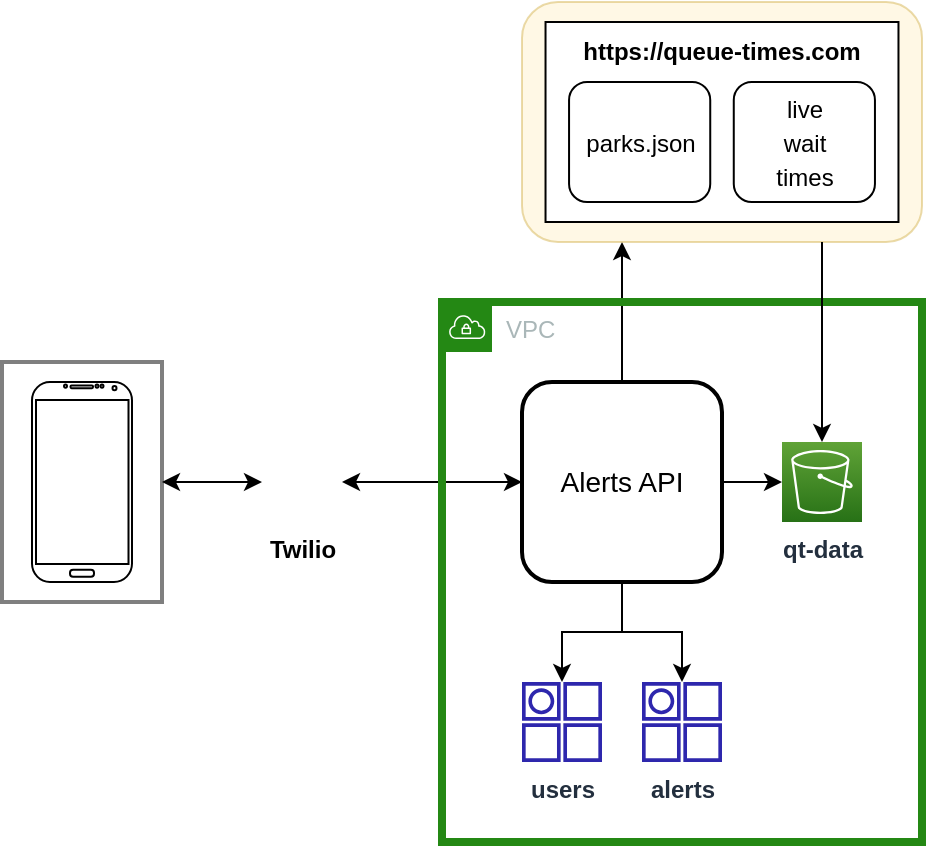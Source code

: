 <mxfile version="17.4.0" type="device"><diagram id="RZxaM3By9RswEtbhgrHv" name="Page-1"><mxGraphModel dx="1360" dy="802" grid="1" gridSize="10" guides="1" tooltips="1" connect="1" arrows="1" fold="1" page="1" pageScale="1" pageWidth="850" pageHeight="1100" math="0" shadow="0"><root><mxCell id="0"/><mxCell id="1" parent="0"/><mxCell id="Vo7EgOyqVpyMQVg8wv-_-6" value="" style="group" vertex="1" connectable="0" parent="1"><mxGeometry x="100" y="220" width="80" height="120" as="geometry"/></mxCell><mxCell id="Vo7EgOyqVpyMQVg8wv-_-5" value="" style="rounded=0;whiteSpace=wrap;html=1;strokeColor=#000000;fillColor=#FFFFFF;strokeWidth=2;opacity=50;" vertex="1" parent="Vo7EgOyqVpyMQVg8wv-_-6"><mxGeometry width="80" height="120" as="geometry"/></mxCell><mxCell id="Vo7EgOyqVpyMQVg8wv-_-2" value="" style="verticalLabelPosition=bottom;verticalAlign=top;html=1;shadow=0;dashed=0;strokeWidth=1;shape=mxgraph.android.phone2;strokeColor=#000000;fillColor=#FFFFFF;" vertex="1" parent="Vo7EgOyqVpyMQVg8wv-_-6"><mxGeometry x="15" y="10" width="50" height="100" as="geometry"/></mxCell><mxCell id="Vo7EgOyqVpyMQVg8wv-_-24" style="edgeStyle=orthogonalEdgeStyle;rounded=0;orthogonalLoop=1;jettySize=auto;html=1;exitX=1;exitY=0.5;exitDx=0;exitDy=0;entryX=0;entryY=0.5;entryDx=0;entryDy=0;fontSize=12;startArrow=classic;startFill=1;" edge="1" parent="1" source="Vo7EgOyqVpyMQVg8wv-_-19" target="Vo7EgOyqVpyMQVg8wv-_-8"><mxGeometry relative="1" as="geometry"/></mxCell><mxCell id="Vo7EgOyqVpyMQVg8wv-_-19" value="&lt;b&gt;&lt;font style=&quot;font-size: 12px&quot;&gt;Twilio&lt;/font&gt;&lt;/b&gt;" style="shape=image;html=1;verticalAlign=top;verticalLabelPosition=bottom;labelBackgroundColor=#ffffff;imageAspect=0;aspect=fixed;image=https://cdn2.iconfinder.com/data/icons/css-vol-3/24/twilio-128.png;fontSize=12;strokeColor=#000000;strokeWidth=4;fillColor=#FFFFFF;" vertex="1" parent="1"><mxGeometry x="230" y="260" width="40" height="40" as="geometry"/></mxCell><mxCell id="Vo7EgOyqVpyMQVg8wv-_-20" style="edgeStyle=orthogonalEdgeStyle;rounded=0;orthogonalLoop=1;jettySize=auto;html=1;exitX=1;exitY=0.5;exitDx=0;exitDy=0;entryX=0;entryY=0.5;entryDx=0;entryDy=0;fontSize=12;startArrow=classic;startFill=1;" edge="1" parent="1" source="Vo7EgOyqVpyMQVg8wv-_-5" target="Vo7EgOyqVpyMQVg8wv-_-19"><mxGeometry relative="1" as="geometry"/></mxCell><mxCell id="Vo7EgOyqVpyMQVg8wv-_-58" style="edgeStyle=orthogonalEdgeStyle;rounded=0;orthogonalLoop=1;jettySize=auto;html=1;exitX=0.5;exitY=1;exitDx=0;exitDy=0;fontSize=14;startArrow=none;startFill=0;" edge="1" parent="1" source="Vo7EgOyqVpyMQVg8wv-_-8" target="Vo7EgOyqVpyMQVg8wv-_-11"><mxGeometry relative="1" as="geometry"/></mxCell><mxCell id="Vo7EgOyqVpyMQVg8wv-_-59" style="edgeStyle=orthogonalEdgeStyle;rounded=0;orthogonalLoop=1;jettySize=auto;html=1;exitX=0.5;exitY=1;exitDx=0;exitDy=0;fontSize=14;startArrow=none;startFill=0;" edge="1" parent="1" source="Vo7EgOyqVpyMQVg8wv-_-8" target="Vo7EgOyqVpyMQVg8wv-_-12"><mxGeometry relative="1" as="geometry"/></mxCell><mxCell id="Vo7EgOyqVpyMQVg8wv-_-60" style="edgeStyle=orthogonalEdgeStyle;rounded=0;orthogonalLoop=1;jettySize=auto;html=1;exitX=1;exitY=0.5;exitDx=0;exitDy=0;entryX=0;entryY=0.5;entryDx=0;entryDy=0;entryPerimeter=0;fontSize=14;startArrow=none;startFill=0;" edge="1" parent="1" source="Vo7EgOyqVpyMQVg8wv-_-8" target="Vo7EgOyqVpyMQVg8wv-_-42"><mxGeometry relative="1" as="geometry"/></mxCell><mxCell id="Vo7EgOyqVpyMQVg8wv-_-70" style="edgeStyle=orthogonalEdgeStyle;rounded=0;orthogonalLoop=1;jettySize=auto;html=1;exitX=0.5;exitY=0;exitDx=0;exitDy=0;entryX=0.25;entryY=1;entryDx=0;entryDy=0;fontSize=12;startArrow=none;startFill=0;" edge="1" parent="1" source="Vo7EgOyqVpyMQVg8wv-_-8" target="Vo7EgOyqVpyMQVg8wv-_-66"><mxGeometry relative="1" as="geometry"><Array as="points"><mxPoint x="410" y="190"/><mxPoint x="410" y="190"/></Array></mxGeometry></mxCell><mxCell id="Vo7EgOyqVpyMQVg8wv-_-8" value="&lt;span style=&quot;font-size: 14px&quot;&gt;Alerts API&lt;/span&gt;" style="rounded=1;whiteSpace=wrap;html=1;strokeColor=#000000;strokeWidth=2;fillColor=#FFFFFF;" vertex="1" parent="1"><mxGeometry x="360" y="230" width="100" height="100" as="geometry"/></mxCell><mxCell id="Vo7EgOyqVpyMQVg8wv-_-11" value="&lt;b&gt;&lt;font style=&quot;font-size: 12px&quot;&gt;users&lt;/font&gt;&lt;/b&gt;" style="sketch=0;outlineConnect=0;fontColor=#232F3E;gradientColor=none;fillColor=#2E27AD;strokeColor=none;dashed=0;verticalLabelPosition=bottom;verticalAlign=top;align=center;html=1;fontSize=12;fontStyle=0;aspect=fixed;pointerEvents=1;shape=mxgraph.aws4.attribute;" vertex="1" parent="1"><mxGeometry x="360" y="380" width="40" height="40" as="geometry"/></mxCell><mxCell id="Vo7EgOyqVpyMQVg8wv-_-12" value="&lt;b&gt;&lt;font style=&quot;font-size: 12px&quot;&gt;alerts&lt;br&gt;&lt;/font&gt;&lt;/b&gt;" style="sketch=0;outlineConnect=0;fontColor=#232F3E;gradientColor=none;fillColor=#2E27AD;strokeColor=none;dashed=0;verticalLabelPosition=bottom;verticalAlign=top;align=center;html=1;fontSize=12;fontStyle=0;aspect=fixed;pointerEvents=1;shape=mxgraph.aws4.attribute;" vertex="1" parent="1"><mxGeometry x="420" y="380" width="40" height="40" as="geometry"/></mxCell><mxCell id="Vo7EgOyqVpyMQVg8wv-_-42" value="&lt;b&gt;qt-data&lt;/b&gt;" style="sketch=0;points=[[0,0,0],[0.25,0,0],[0.5,0,0],[0.75,0,0],[1,0,0],[0,1,0],[0.25,1,0],[0.5,1,0],[0.75,1,0],[1,1,0],[0,0.25,0],[0,0.5,0],[0,0.75,0],[1,0.25,0],[1,0.5,0],[1,0.75,0]];outlineConnect=0;fontColor=#232F3E;gradientColor=#60A337;gradientDirection=north;fillColor=#277116;strokeColor=#ffffff;dashed=0;verticalLabelPosition=bottom;verticalAlign=top;align=center;html=1;fontSize=12;fontStyle=0;aspect=fixed;shape=mxgraph.aws4.resourceIcon;resIcon=mxgraph.aws4.s3;labelBackgroundColor=none;" vertex="1" parent="1"><mxGeometry x="490" y="260" width="40" height="40" as="geometry"/></mxCell><mxCell id="Vo7EgOyqVpyMQVg8wv-_-10" value="VPC" style="points=[[0,0],[0.25,0],[0.5,0],[0.75,0],[1,0],[1,0.25],[1,0.5],[1,0.75],[1,1],[0.75,1],[0.5,1],[0.25,1],[0,1],[0,0.75],[0,0.5],[0,0.25]];outlineConnect=0;gradientColor=none;html=1;whiteSpace=wrap;fontSize=12;fontStyle=0;container=0;pointerEvents=0;collapsible=0;recursiveResize=0;shape=mxgraph.aws4.group;grIcon=mxgraph.aws4.group_vpc;strokeColor=#248814;fillColor=none;verticalAlign=top;align=left;spacingLeft=30;fontColor=#AAB7B8;dashed=0;strokeWidth=4;" vertex="1" parent="1"><mxGeometry x="320" y="190" width="240" height="270" as="geometry"/></mxCell><mxCell id="Vo7EgOyqVpyMQVg8wv-_-67" value="" style="group" vertex="1" connectable="0" parent="1"><mxGeometry x="360" y="40" width="200" height="120" as="geometry"/></mxCell><mxCell id="Vo7EgOyqVpyMQVg8wv-_-66" value="" style="rounded=1;whiteSpace=wrap;html=1;labelBackgroundColor=none;fontSize=12;strokeColor=#d6b656;strokeWidth=1;fillColor=#fff2cc;opacity=50;" vertex="1" parent="Vo7EgOyqVpyMQVg8wv-_-67"><mxGeometry width="200" height="120" as="geometry"/></mxCell><mxCell id="Vo7EgOyqVpyMQVg8wv-_-65" value="" style="group;opacity=50;" vertex="1" connectable="0" parent="Vo7EgOyqVpyMQVg8wv-_-67"><mxGeometry x="11.765" y="10" width="176.471" height="100" as="geometry"/></mxCell><mxCell id="Vo7EgOyqVpyMQVg8wv-_-62" value="" style="rounded=0;whiteSpace=wrap;html=1;labelBackgroundColor=none;fontSize=14;strokeColor=default;strokeWidth=1;fillColor=#FFFFFF;" vertex="1" parent="Vo7EgOyqVpyMQVg8wv-_-65"><mxGeometry width="176.471" height="100" as="geometry"/></mxCell><mxCell id="Vo7EgOyqVpyMQVg8wv-_-61" value="&lt;font style=&quot;font-size: 12px&quot;&gt;parks.json&lt;/font&gt;" style="rounded=1;whiteSpace=wrap;html=1;labelBackgroundColor=none;fontSize=14;strokeColor=default;strokeWidth=1;fillColor=#FFFFFF;" vertex="1" parent="Vo7EgOyqVpyMQVg8wv-_-65"><mxGeometry x="11.765" y="30" width="70.588" height="60" as="geometry"/></mxCell><mxCell id="Vo7EgOyqVpyMQVg8wv-_-63" value="&lt;font style=&quot;font-size: 12px&quot;&gt;live&lt;br&gt;wait&lt;br&gt;times&lt;br&gt;&lt;/font&gt;" style="rounded=1;whiteSpace=wrap;html=1;labelBackgroundColor=none;fontSize=14;strokeColor=default;strokeWidth=1;fillColor=#FFFFFF;" vertex="1" parent="Vo7EgOyqVpyMQVg8wv-_-65"><mxGeometry x="94.118" y="30" width="70.588" height="60" as="geometry"/></mxCell><mxCell id="Vo7EgOyqVpyMQVg8wv-_-64" value="&lt;b&gt;https://queue-times.com&lt;/b&gt;" style="text;html=1;strokeColor=none;fillColor=none;align=center;verticalAlign=middle;whiteSpace=wrap;rounded=0;labelBackgroundColor=none;fontSize=12;" vertex="1" parent="Vo7EgOyqVpyMQVg8wv-_-65"><mxGeometry width="176.471" height="30" as="geometry"/></mxCell><mxCell id="Vo7EgOyqVpyMQVg8wv-_-71" style="edgeStyle=orthogonalEdgeStyle;rounded=0;orthogonalLoop=1;jettySize=auto;html=1;exitX=0.75;exitY=1;exitDx=0;exitDy=0;entryX=0.5;entryY=0;entryDx=0;entryDy=0;entryPerimeter=0;fontSize=12;startArrow=none;startFill=0;" edge="1" parent="1" source="Vo7EgOyqVpyMQVg8wv-_-66" target="Vo7EgOyqVpyMQVg8wv-_-42"><mxGeometry relative="1" as="geometry"/></mxCell></root></mxGraphModel></diagram></mxfile>